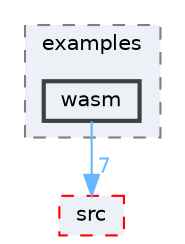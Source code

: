 digraph "FastLED/FastLED/examples/wasm"
{
 // LATEX_PDF_SIZE
  bgcolor="transparent";
  edge [fontname=Helvetica,fontsize=10,labelfontname=Helvetica,labelfontsize=10];
  node [fontname=Helvetica,fontsize=10,shape=box,height=0.2,width=0.4];
  compound=true
  subgraph clusterdir_999a185a1a47b3a763bb04a7a263eb0d {
    graph [ bgcolor="#edf0f7", pencolor="grey50", label="examples", fontname=Helvetica,fontsize=10 style="filled,dashed", URL="dir_999a185a1a47b3a763bb04a7a263eb0d.html",tooltip=""]
  dir_7a28df1d83a0fc2bdbe3199769912531 [label="wasm", fillcolor="#edf0f7", color="grey25", style="filled,bold", URL="dir_7a28df1d83a0fc2bdbe3199769912531.html",tooltip=""];
  }
  dir_e6a3de723047763e6a27a3cab040759e [label="src", fillcolor="#edf0f7", color="red", style="filled,dashed", URL="dir_e6a3de723047763e6a27a3cab040759e.html",tooltip=""];
  dir_7a28df1d83a0fc2bdbe3199769912531->dir_e6a3de723047763e6a27a3cab040759e [headlabel="7", labeldistance=1.5 headhref="dir_000084_000075.html" href="dir_000084_000075.html" color="steelblue1" fontcolor="steelblue1"];
}
